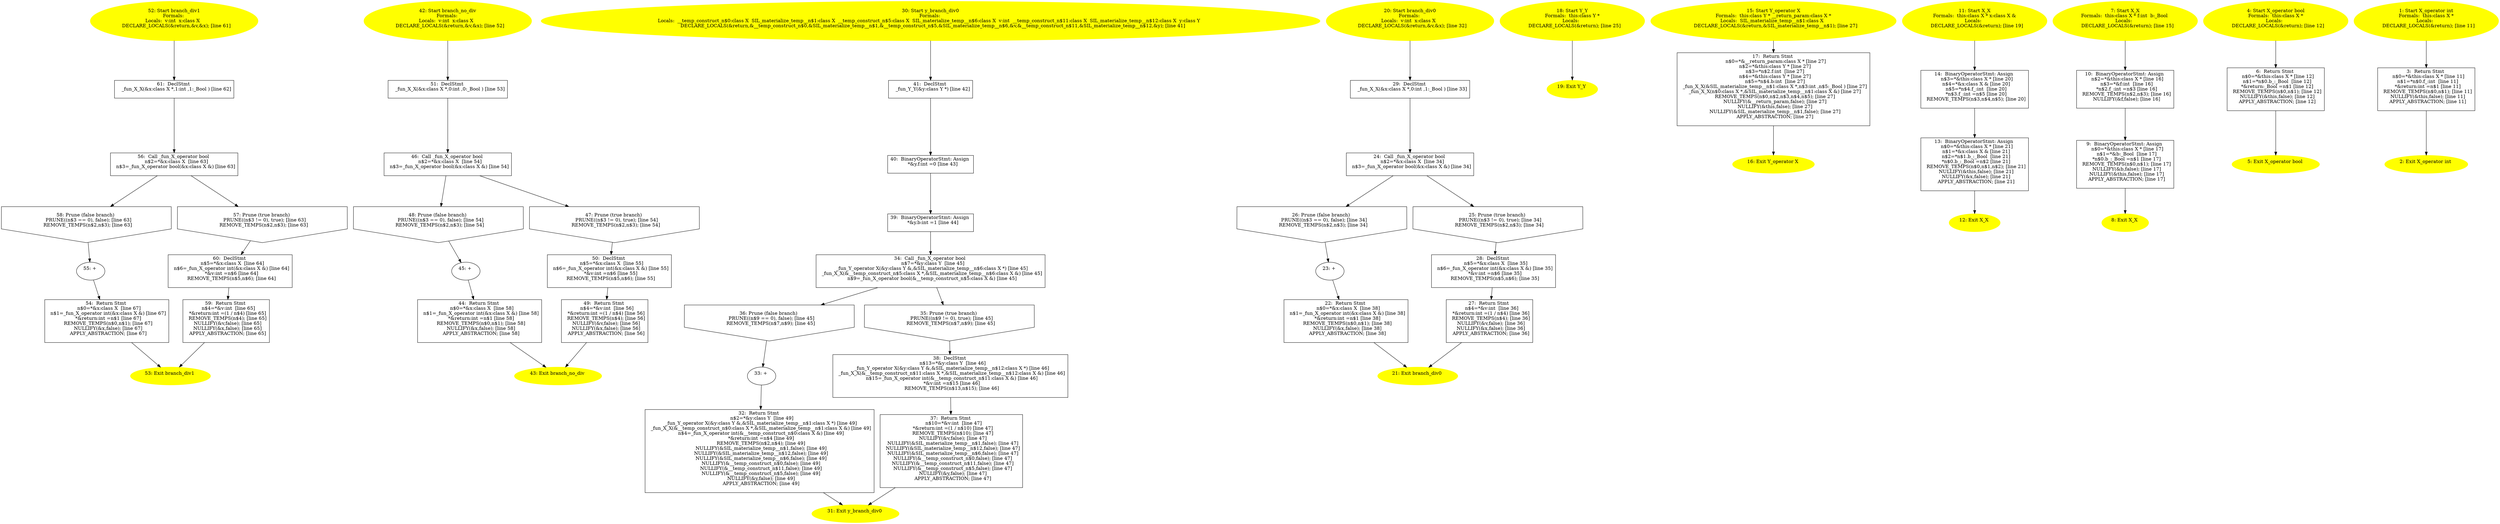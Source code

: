 digraph iCFG {
61 [label="61:  DeclStmt \n   _fun_X_X(&x:class X *,1:int ,1:_Bool ) [line 62]\n " shape="box"]
	

	 61 -> 56 ;
60 [label="60:  DeclStmt \n   n$5=*&x:class X  [line 64]\n  n$6=_fun_X_operator int(&x:class X &) [line 64]\n  *&v:int =n$6 [line 64]\n  REMOVE_TEMPS(n$5,n$6); [line 64]\n " shape="box"]
	

	 60 -> 59 ;
59 [label="59:  Return Stmt \n   n$4=*&v:int  [line 65]\n  *&return:int =(1 / n$4) [line 65]\n  REMOVE_TEMPS(n$4); [line 65]\n  NULLIFY(&v,false); [line 65]\n  NULLIFY(&x,false); [line 65]\n  APPLY_ABSTRACTION; [line 65]\n " shape="box"]
	

	 59 -> 53 ;
58 [label="58: Prune (false branch) \n   PRUNE((n$3 == 0), false); [line 63]\n  REMOVE_TEMPS(n$2,n$3); [line 63]\n " shape="invhouse"]
	

	 58 -> 55 ;
57 [label="57: Prune (true branch) \n   PRUNE((n$3 != 0), true); [line 63]\n  REMOVE_TEMPS(n$2,n$3); [line 63]\n " shape="invhouse"]
	

	 57 -> 60 ;
56 [label="56:  Call _fun_X_operator bool \n   n$2=*&x:class X  [line 63]\n  n$3=_fun_X_operator bool(&x:class X &) [line 63]\n " shape="box"]
	

	 56 -> 57 ;
	 56 -> 58 ;
55 [label="55: + \n  " ]
	

	 55 -> 54 ;
54 [label="54:  Return Stmt \n   n$0=*&x:class X  [line 67]\n  n$1=_fun_X_operator int(&x:class X &) [line 67]\n  *&return:int =n$1 [line 67]\n  REMOVE_TEMPS(n$0,n$1); [line 67]\n  NULLIFY(&x,false); [line 67]\n  APPLY_ABSTRACTION; [line 67]\n " shape="box"]
	

	 54 -> 53 ;
53 [label="53: Exit branch_div1 \n  " color=yellow style=filled]
	

52 [label="52: Start branch_div1\nFormals: \nLocals:  v:int  x:class X  \n   DECLARE_LOCALS(&return,&v,&x); [line 61]\n " color=yellow style=filled]
	

	 52 -> 61 ;
51 [label="51:  DeclStmt \n   _fun_X_X(&x:class X *,0:int ,0:_Bool ) [line 53]\n " shape="box"]
	

	 51 -> 46 ;
50 [label="50:  DeclStmt \n   n$5=*&x:class X  [line 55]\n  n$6=_fun_X_operator int(&x:class X &) [line 55]\n  *&v:int =n$6 [line 55]\n  REMOVE_TEMPS(n$5,n$6); [line 55]\n " shape="box"]
	

	 50 -> 49 ;
49 [label="49:  Return Stmt \n   n$4=*&v:int  [line 56]\n  *&return:int =(1 / n$4) [line 56]\n  REMOVE_TEMPS(n$4); [line 56]\n  NULLIFY(&v,false); [line 56]\n  NULLIFY(&x,false); [line 56]\n  APPLY_ABSTRACTION; [line 56]\n " shape="box"]
	

	 49 -> 43 ;
48 [label="48: Prune (false branch) \n   PRUNE((n$3 == 0), false); [line 54]\n  REMOVE_TEMPS(n$2,n$3); [line 54]\n " shape="invhouse"]
	

	 48 -> 45 ;
47 [label="47: Prune (true branch) \n   PRUNE((n$3 != 0), true); [line 54]\n  REMOVE_TEMPS(n$2,n$3); [line 54]\n " shape="invhouse"]
	

	 47 -> 50 ;
46 [label="46:  Call _fun_X_operator bool \n   n$2=*&x:class X  [line 54]\n  n$3=_fun_X_operator bool(&x:class X &) [line 54]\n " shape="box"]
	

	 46 -> 47 ;
	 46 -> 48 ;
45 [label="45: + \n  " ]
	

	 45 -> 44 ;
44 [label="44:  Return Stmt \n   n$0=*&x:class X  [line 58]\n  n$1=_fun_X_operator int(&x:class X &) [line 58]\n  *&return:int =n$1 [line 58]\n  REMOVE_TEMPS(n$0,n$1); [line 58]\n  NULLIFY(&x,false); [line 58]\n  APPLY_ABSTRACTION; [line 58]\n " shape="box"]
	

	 44 -> 43 ;
43 [label="43: Exit branch_no_div \n  " color=yellow style=filled]
	

42 [label="42: Start branch_no_div\nFormals: \nLocals:  v:int  x:class X  \n   DECLARE_LOCALS(&return,&v,&x); [line 52]\n " color=yellow style=filled]
	

	 42 -> 51 ;
41 [label="41:  DeclStmt \n   _fun_Y_Y(&y:class Y *) [line 42]\n " shape="box"]
	

	 41 -> 40 ;
40 [label="40:  BinaryOperatorStmt: Assign \n   *&y.f:int =0 [line 43]\n " shape="box"]
	

	 40 -> 39 ;
39 [label="39:  BinaryOperatorStmt: Assign \n   *&y.b:int =1 [line 44]\n " shape="box"]
	

	 39 -> 34 ;
38 [label="38:  DeclStmt \n   n$13=*&y:class Y  [line 46]\n  _fun_Y_operator X(&y:class Y &,&SIL_materialize_temp__n$12:class X *) [line 46]\n  _fun_X_X(&__temp_construct_n$11:class X *,&SIL_materialize_temp__n$12:class X &) [line 46]\n  n$15=_fun_X_operator int(&__temp_construct_n$11:class X &) [line 46]\n  *&v:int =n$15 [line 46]\n  REMOVE_TEMPS(n$13,n$15); [line 46]\n " shape="box"]
	

	 38 -> 37 ;
37 [label="37:  Return Stmt \n   n$10=*&v:int  [line 47]\n  *&return:int =(1 / n$10) [line 47]\n  REMOVE_TEMPS(n$10); [line 47]\n  NULLIFY(&v,false); [line 47]\n  NULLIFY(&SIL_materialize_temp__n$1,false); [line 47]\n  NULLIFY(&SIL_materialize_temp__n$12,false); [line 47]\n  NULLIFY(&SIL_materialize_temp__n$6,false); [line 47]\n  NULLIFY(&__temp_construct_n$0,false); [line 47]\n  NULLIFY(&__temp_construct_n$11,false); [line 47]\n  NULLIFY(&__temp_construct_n$5,false); [line 47]\n  NULLIFY(&y,false); [line 47]\n  APPLY_ABSTRACTION; [line 47]\n " shape="box"]
	

	 37 -> 31 ;
36 [label="36: Prune (false branch) \n   PRUNE((n$9 == 0), false); [line 45]\n  REMOVE_TEMPS(n$7,n$9); [line 45]\n " shape="invhouse"]
	

	 36 -> 33 ;
35 [label="35: Prune (true branch) \n   PRUNE((n$9 != 0), true); [line 45]\n  REMOVE_TEMPS(n$7,n$9); [line 45]\n " shape="invhouse"]
	

	 35 -> 38 ;
34 [label="34:  Call _fun_X_operator bool \n   n$7=*&y:class Y  [line 45]\n  _fun_Y_operator X(&y:class Y &,&SIL_materialize_temp__n$6:class X *) [line 45]\n  _fun_X_X(&__temp_construct_n$5:class X *,&SIL_materialize_temp__n$6:class X &) [line 45]\n  n$9=_fun_X_operator bool(&__temp_construct_n$5:class X &) [line 45]\n " shape="box"]
	

	 34 -> 35 ;
	 34 -> 36 ;
33 [label="33: + \n  " ]
	

	 33 -> 32 ;
32 [label="32:  Return Stmt \n   n$2=*&y:class Y  [line 49]\n  _fun_Y_operator X(&y:class Y &,&SIL_materialize_temp__n$1:class X *) [line 49]\n  _fun_X_X(&__temp_construct_n$0:class X *,&SIL_materialize_temp__n$1:class X &) [line 49]\n  n$4=_fun_X_operator int(&__temp_construct_n$0:class X &) [line 49]\n  *&return:int =n$4 [line 49]\n  REMOVE_TEMPS(n$2,n$4); [line 49]\n  NULLIFY(&SIL_materialize_temp__n$1,false); [line 49]\n  NULLIFY(&SIL_materialize_temp__n$12,false); [line 49]\n  NULLIFY(&SIL_materialize_temp__n$6,false); [line 49]\n  NULLIFY(&__temp_construct_n$0,false); [line 49]\n  NULLIFY(&__temp_construct_n$11,false); [line 49]\n  NULLIFY(&__temp_construct_n$5,false); [line 49]\n  NULLIFY(&y,false); [line 49]\n  APPLY_ABSTRACTION; [line 49]\n " shape="box"]
	

	 32 -> 31 ;
31 [label="31: Exit y_branch_div0 \n  " color=yellow style=filled]
	

30 [label="30: Start y_branch_div0\nFormals: \nLocals:  __temp_construct_n$0:class X  SIL_materialize_temp__n$1:class X  __temp_construct_n$5:class X  SIL_materialize_temp__n$6:class X  v:int  __temp_construct_n$11:class X  SIL_materialize_temp__n$12:class X  y:class Y  \n   DECLARE_LOCALS(&return,&__temp_construct_n$0,&SIL_materialize_temp__n$1,&__temp_construct_n$5,&SIL_materialize_temp__n$6,&v,&__temp_construct_n$11,&SIL_materialize_temp__n$12,&y); [line 41]\n " color=yellow style=filled]
	

	 30 -> 41 ;
29 [label="29:  DeclStmt \n   _fun_X_X(&x:class X *,0:int ,1:_Bool ) [line 33]\n " shape="box"]
	

	 29 -> 24 ;
28 [label="28:  DeclStmt \n   n$5=*&x:class X  [line 35]\n  n$6=_fun_X_operator int(&x:class X &) [line 35]\n  *&v:int =n$6 [line 35]\n  REMOVE_TEMPS(n$5,n$6); [line 35]\n " shape="box"]
	

	 28 -> 27 ;
27 [label="27:  Return Stmt \n   n$4=*&v:int  [line 36]\n  *&return:int =(1 / n$4) [line 36]\n  REMOVE_TEMPS(n$4); [line 36]\n  NULLIFY(&v,false); [line 36]\n  NULLIFY(&x,false); [line 36]\n  APPLY_ABSTRACTION; [line 36]\n " shape="box"]
	

	 27 -> 21 ;
26 [label="26: Prune (false branch) \n   PRUNE((n$3 == 0), false); [line 34]\n  REMOVE_TEMPS(n$2,n$3); [line 34]\n " shape="invhouse"]
	

	 26 -> 23 ;
25 [label="25: Prune (true branch) \n   PRUNE((n$3 != 0), true); [line 34]\n  REMOVE_TEMPS(n$2,n$3); [line 34]\n " shape="invhouse"]
	

	 25 -> 28 ;
24 [label="24:  Call _fun_X_operator bool \n   n$2=*&x:class X  [line 34]\n  n$3=_fun_X_operator bool(&x:class X &) [line 34]\n " shape="box"]
	

	 24 -> 25 ;
	 24 -> 26 ;
23 [label="23: + \n  " ]
	

	 23 -> 22 ;
22 [label="22:  Return Stmt \n   n$0=*&x:class X  [line 38]\n  n$1=_fun_X_operator int(&x:class X &) [line 38]\n  *&return:int =n$1 [line 38]\n  REMOVE_TEMPS(n$0,n$1); [line 38]\n  NULLIFY(&x,false); [line 38]\n  APPLY_ABSTRACTION; [line 38]\n " shape="box"]
	

	 22 -> 21 ;
21 [label="21: Exit branch_div0 \n  " color=yellow style=filled]
	

20 [label="20: Start branch_div0\nFormals: \nLocals:  v:int  x:class X  \n   DECLARE_LOCALS(&return,&v,&x); [line 32]\n " color=yellow style=filled]
	

	 20 -> 29 ;
19 [label="19: Exit Y_Y \n  " color=yellow style=filled]
	

18 [label="18: Start Y_Y\nFormals:  this:class Y *\nLocals:  \n   DECLARE_LOCALS(&return); [line 25]\n " color=yellow style=filled]
	

	 18 -> 19 ;
17 [label="17:  Return Stmt \n   n$0=*&__return_param:class X * [line 27]\n  n$2=*&this:class Y * [line 27]\n  n$3=*n$2.f:int  [line 27]\n  n$4=*&this:class Y * [line 27]\n  n$5=*n$4.b:int  [line 27]\n  _fun_X_X(&SIL_materialize_temp__n$1:class X *,n$3:int ,n$5:_Bool ) [line 27]\n  _fun_X_X(n$0:class X *,&SIL_materialize_temp__n$1:class X &) [line 27]\n  REMOVE_TEMPS(n$0,n$2,n$3,n$4,n$5); [line 27]\n  NULLIFY(&__return_param,false); [line 27]\n  NULLIFY(&this,false); [line 27]\n  NULLIFY(&SIL_materialize_temp__n$1,false); [line 27]\n  APPLY_ABSTRACTION; [line 27]\n " shape="box"]
	

	 17 -> 16 ;
16 [label="16: Exit Y_operator X \n  " color=yellow style=filled]
	

15 [label="15: Start Y_operator X\nFormals:  this:class Y * __return_param:class X *\nLocals:  SIL_materialize_temp__n$1:class X  \n   DECLARE_LOCALS(&return,&SIL_materialize_temp__n$1); [line 27]\n " color=yellow style=filled]
	

	 15 -> 17 ;
14 [label="14:  BinaryOperatorStmt: Assign \n   n$3=*&this:class X * [line 20]\n  n$4=*&x:class X & [line 20]\n  n$5=*n$4.f_:int  [line 20]\n  *n$3.f_:int =n$5 [line 20]\n  REMOVE_TEMPS(n$3,n$4,n$5); [line 20]\n " shape="box"]
	

	 14 -> 13 ;
13 [label="13:  BinaryOperatorStmt: Assign \n   n$0=*&this:class X * [line 21]\n  n$1=*&x:class X & [line 21]\n  n$2=*n$1.b_:_Bool  [line 21]\n  *n$0.b_:_Bool =n$2 [line 21]\n  REMOVE_TEMPS(n$0,n$1,n$2); [line 21]\n  NULLIFY(&this,false); [line 21]\n  NULLIFY(&x,false); [line 21]\n  APPLY_ABSTRACTION; [line 21]\n " shape="box"]
	

	 13 -> 12 ;
12 [label="12: Exit X_X \n  " color=yellow style=filled]
	

11 [label="11: Start X_X\nFormals:  this:class X * x:class X &\nLocals:  \n   DECLARE_LOCALS(&return); [line 19]\n " color=yellow style=filled]
	

	 11 -> 14 ;
10 [label="10:  BinaryOperatorStmt: Assign \n   n$2=*&this:class X * [line 16]\n  n$3=*&f:int  [line 16]\n  *n$2.f_:int =n$3 [line 16]\n  REMOVE_TEMPS(n$2,n$3); [line 16]\n  NULLIFY(&f,false); [line 16]\n " shape="box"]
	

	 10 -> 9 ;
9 [label="9:  BinaryOperatorStmt: Assign \n   n$0=*&this:class X * [line 17]\n  n$1=*&b:_Bool  [line 17]\n  *n$0.b_:_Bool =n$1 [line 17]\n  REMOVE_TEMPS(n$0,n$1); [line 17]\n  NULLIFY(&b,false); [line 17]\n  NULLIFY(&this,false); [line 17]\n  APPLY_ABSTRACTION; [line 17]\n " shape="box"]
	

	 9 -> 8 ;
8 [label="8: Exit X_X \n  " color=yellow style=filled]
	

7 [label="7: Start X_X\nFormals:  this:class X * f:int  b:_Bool \nLocals:  \n   DECLARE_LOCALS(&return); [line 15]\n " color=yellow style=filled]
	

	 7 -> 10 ;
6 [label="6:  Return Stmt \n   n$0=*&this:class X * [line 12]\n  n$1=*n$0.b_:_Bool  [line 12]\n  *&return:_Bool =n$1 [line 12]\n  REMOVE_TEMPS(n$0,n$1); [line 12]\n  NULLIFY(&this,false); [line 12]\n  APPLY_ABSTRACTION; [line 12]\n " shape="box"]
	

	 6 -> 5 ;
5 [label="5: Exit X_operator bool \n  " color=yellow style=filled]
	

4 [label="4: Start X_operator bool\nFormals:  this:class X *\nLocals:  \n   DECLARE_LOCALS(&return); [line 12]\n " color=yellow style=filled]
	

	 4 -> 6 ;
3 [label="3:  Return Stmt \n   n$0=*&this:class X * [line 11]\n  n$1=*n$0.f_:int  [line 11]\n  *&return:int =n$1 [line 11]\n  REMOVE_TEMPS(n$0,n$1); [line 11]\n  NULLIFY(&this,false); [line 11]\n  APPLY_ABSTRACTION; [line 11]\n " shape="box"]
	

	 3 -> 2 ;
2 [label="2: Exit X_operator int \n  " color=yellow style=filled]
	

1 [label="1: Start X_operator int\nFormals:  this:class X *\nLocals:  \n   DECLARE_LOCALS(&return); [line 11]\n " color=yellow style=filled]
	

	 1 -> 3 ;
}

